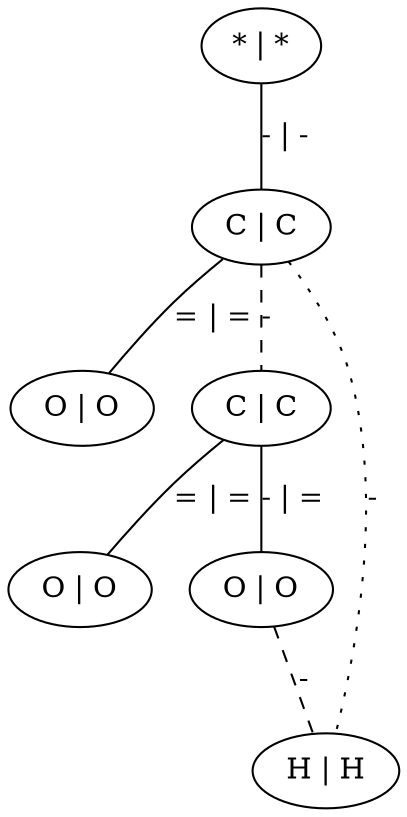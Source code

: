graph G {
	0 [ label="* | *" ]
	1 [ label="C | C" ]
	2 [ label="O | O" ]
	3 [ label="C | C" ]
	4 [ label="O | O" ]
	5 [ label="O | O" ]
	6 [ label="H | H" ]
	0 -- 1 [ label="- | -" ]
	1 -- 2 [ label="= | =" ]
	1 -- 3 [ style=dashed label="-" ]
	1 -- 6 [ style=dotted label="-" ]
	3 -- 4 [ label="= | =" ]
	3 -- 5 [ label="- | =" ]
	5 -- 6 [ style=dashed label="-" ]
}

